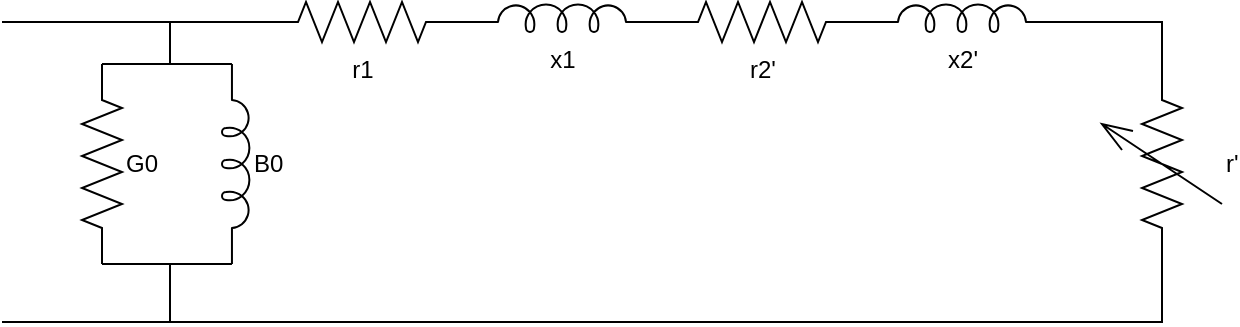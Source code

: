 <mxfile version="13.2.4" type="device"><diagram name="Page-1" id="7e0a89b8-554c-2b80-1dc8-d5c74ca68de4"><mxGraphModel dx="981" dy="526" grid="1" gridSize="10" guides="1" tooltips="1" connect="1" arrows="0" fold="1" page="1" pageScale="1" pageWidth="1100" pageHeight="850" background="#ffffff" math="0" shadow="0"><root><mxCell id="0"/><mxCell id="1" parent="0"/><mxCell id="2VWckZRgXfzQVlAgxRTj-2" style="edgeStyle=orthogonalEdgeStyle;rounded=0;orthogonalLoop=1;jettySize=auto;html=1;exitX=0;exitY=0.5;exitDx=0;exitDy=0;exitPerimeter=0;entryX=1;entryY=0.645;entryDx=0;entryDy=0;entryPerimeter=0;endArrow=none;endFill=0;" edge="1" parent="1" source="7LlL3KNPbZ6d-4XCdvIV-2" target="7LlL3KNPbZ6d-4XCdvIV-16"><mxGeometry relative="1" as="geometry"/></mxCell><mxCell id="7LlL3KNPbZ6d-4XCdvIV-2" value="r2'" style="pointerEvents=1;verticalLabelPosition=bottom;shadow=0;dashed=0;align=center;html=1;verticalAlign=top;shape=mxgraph.electrical.resistors.resistor_2;" parent="1" vertex="1"><mxGeometry x="450" y="180" width="100" height="20" as="geometry"/></mxCell><mxCell id="7LlL3KNPbZ6d-4XCdvIV-16" value="x1" style="pointerEvents=1;verticalLabelPosition=bottom;shadow=0;dashed=0;align=center;html=1;verticalAlign=top;shape=mxgraph.electrical.inductors.inductor_5;" parent="1" vertex="1"><mxGeometry x="350" y="181" width="100" height="14" as="geometry"/></mxCell><mxCell id="2VWckZRgXfzQVlAgxRTj-8" style="edgeStyle=orthogonalEdgeStyle;rounded=0;orthogonalLoop=1;jettySize=auto;html=1;exitX=1;exitY=0.645;exitDx=0;exitDy=0;exitPerimeter=0;entryX=1;entryY=0.5;entryDx=0;entryDy=0;entryPerimeter=0;endArrow=none;endFill=0;" edge="1" parent="1" source="2VWckZRgXfzQVlAgxRTj-3" target="2VWckZRgXfzQVlAgxRTj-7"><mxGeometry relative="1" as="geometry"/></mxCell><mxCell id="2VWckZRgXfzQVlAgxRTj-3" value="x2'" style="pointerEvents=1;verticalLabelPosition=bottom;shadow=0;dashed=0;align=center;html=1;verticalAlign=top;shape=mxgraph.electrical.inductors.inductor_5;" vertex="1" parent="1"><mxGeometry x="550" y="181" width="100" height="14" as="geometry"/></mxCell><mxCell id="2VWckZRgXfzQVlAgxRTj-16" style="edgeStyle=orthogonalEdgeStyle;rounded=0;orthogonalLoop=1;jettySize=auto;html=1;exitX=0;exitY=0.5;exitDx=0;exitDy=0;exitPerimeter=0;endArrow=none;endFill=0;" edge="1" parent="1" source="2VWckZRgXfzQVlAgxRTj-4"><mxGeometry relative="1" as="geometry"><mxPoint x="120" y="190" as="targetPoint"/></mxGeometry></mxCell><mxCell id="2VWckZRgXfzQVlAgxRTj-4" value="r1" style="pointerEvents=1;verticalLabelPosition=bottom;shadow=0;dashed=0;align=center;html=1;verticalAlign=top;shape=mxgraph.electrical.resistors.resistor_2;" vertex="1" parent="1"><mxGeometry x="250" y="180" width="100" height="20" as="geometry"/></mxCell><mxCell id="2VWckZRgXfzQVlAgxRTj-9" style="edgeStyle=orthogonalEdgeStyle;rounded=0;orthogonalLoop=1;jettySize=auto;html=1;exitX=0;exitY=0.5;exitDx=0;exitDy=0;exitPerimeter=0;endArrow=none;endFill=0;" edge="1" parent="1" source="2VWckZRgXfzQVlAgxRTj-7"><mxGeometry relative="1" as="geometry"><mxPoint x="120" y="340" as="targetPoint"/><Array as="points"><mxPoint x="700" y="340"/></Array></mxGeometry></mxCell><mxCell id="2VWckZRgXfzQVlAgxRTj-7" value="r'" style="pointerEvents=1;verticalLabelPosition=middle;shadow=0;dashed=0;align=left;html=1;verticalAlign=middle;shape=mxgraph.electrical.resistors.variable_resistor_2;direction=north;labelPosition=right;" vertex="1" parent="1"><mxGeometry x="670" y="211" width="60" height="100" as="geometry"/></mxCell><mxCell id="2VWckZRgXfzQVlAgxRTj-18" style="edgeStyle=none;rounded=0;orthogonalLoop=1;jettySize=auto;html=1;exitX=0;exitY=0.5;exitDx=0;exitDy=0;exitPerimeter=0;endArrow=none;endFill=0;" edge="1" parent="1" source="2VWckZRgXfzQVlAgxRTj-11"><mxGeometry relative="1" as="geometry"><mxPoint x="204" y="190" as="targetPoint"/><Array as="points"><mxPoint x="204" y="211"/></Array></mxGeometry></mxCell><mxCell id="2VWckZRgXfzQVlAgxRTj-19" style="edgeStyle=none;rounded=0;orthogonalLoop=1;jettySize=auto;html=1;exitX=1;exitY=0.5;exitDx=0;exitDy=0;exitPerimeter=0;endArrow=none;endFill=0;" edge="1" parent="1" source="2VWckZRgXfzQVlAgxRTj-11"><mxGeometry relative="1" as="geometry"><mxPoint x="204" y="340" as="targetPoint"/><Array as="points"><mxPoint x="204" y="311"/></Array></mxGeometry></mxCell><mxCell id="2VWckZRgXfzQVlAgxRTj-11" value="G0" style="pointerEvents=1;verticalLabelPosition=middle;shadow=0;dashed=0;align=left;html=1;verticalAlign=middle;shape=mxgraph.electrical.resistors.resistor_2;direction=south;labelPosition=right;" vertex="1" parent="1"><mxGeometry x="160" y="211" width="20" height="100" as="geometry"/></mxCell><mxCell id="2VWckZRgXfzQVlAgxRTj-13" style="edgeStyle=orthogonalEdgeStyle;rounded=0;orthogonalLoop=1;jettySize=auto;html=1;exitX=0;exitY=0.645;exitDx=0;exitDy=0;exitPerimeter=0;entryX=0;entryY=0.5;entryDx=0;entryDy=0;entryPerimeter=0;endArrow=none;endFill=0;" edge="1" parent="1" source="2VWckZRgXfzQVlAgxRTj-12" target="2VWckZRgXfzQVlAgxRTj-11"><mxGeometry relative="1" as="geometry"><Array as="points"><mxPoint x="200" y="211"/><mxPoint x="200" y="211"/></Array></mxGeometry></mxCell><mxCell id="2VWckZRgXfzQVlAgxRTj-14" style="edgeStyle=orthogonalEdgeStyle;rounded=0;orthogonalLoop=1;jettySize=auto;html=1;exitX=1;exitY=0.645;exitDx=0;exitDy=0;exitPerimeter=0;entryX=1;entryY=0.5;entryDx=0;entryDy=0;entryPerimeter=0;endArrow=none;endFill=0;" edge="1" parent="1" source="2VWckZRgXfzQVlAgxRTj-12" target="2VWckZRgXfzQVlAgxRTj-11"><mxGeometry relative="1" as="geometry"><Array as="points"><mxPoint x="200" y="311"/><mxPoint x="200" y="311"/></Array></mxGeometry></mxCell><mxCell id="2VWckZRgXfzQVlAgxRTj-12" value="B0" style="pointerEvents=1;verticalLabelPosition=middle;shadow=0;dashed=0;align=left;html=1;verticalAlign=middle;shape=mxgraph.electrical.inductors.inductor_5;direction=south;labelPosition=right;" vertex="1" parent="1"><mxGeometry x="230" y="211" width="14" height="100" as="geometry"/></mxCell></root></mxGraphModel></diagram></mxfile>